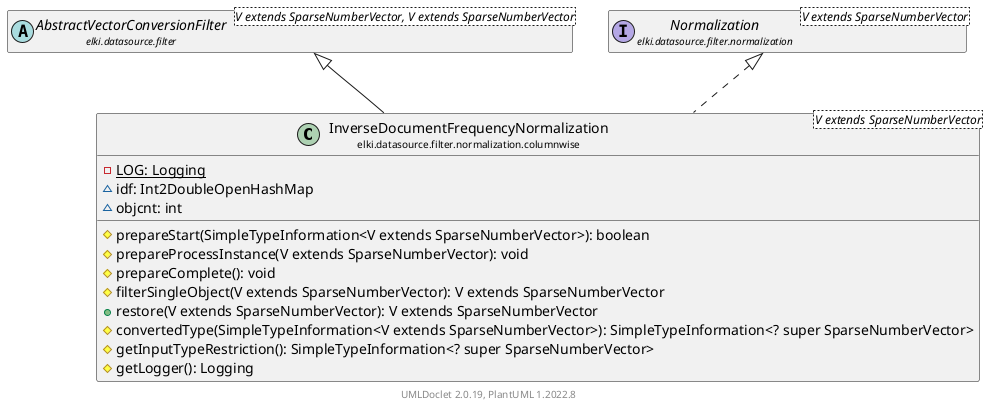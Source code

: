 @startuml
    remove .*\.(Instance|Par|Parameterizer|Factory)$
    set namespaceSeparator none
    hide empty fields
    hide empty methods

    class "<size:14>InverseDocumentFrequencyNormalization\n<size:10>elki.datasource.filter.normalization.columnwise" as elki.datasource.filter.normalization.columnwise.InverseDocumentFrequencyNormalization<V extends SparseNumberVector> [[InverseDocumentFrequencyNormalization.html]] {
        {static} -LOG: Logging
        ~idf: Int2DoubleOpenHashMap
        ~objcnt: int
        #prepareStart(SimpleTypeInformation<V extends SparseNumberVector>): boolean
        #prepareProcessInstance(V extends SparseNumberVector): void
        #prepareComplete(): void
        #filterSingleObject(V extends SparseNumberVector): V extends SparseNumberVector
        +restore(V extends SparseNumberVector): V extends SparseNumberVector
        #convertedType(SimpleTypeInformation<V extends SparseNumberVector>): SimpleTypeInformation<? super SparseNumberVector>
        #getInputTypeRestriction(): SimpleTypeInformation<? super SparseNumberVector>
        #getLogger(): Logging
    }

    abstract class "<size:14>AbstractVectorConversionFilter\n<size:10>elki.datasource.filter" as elki.datasource.filter.AbstractVectorConversionFilter<V extends SparseNumberVector, V extends SparseNumberVector> [[../../AbstractVectorConversionFilter.html]]
    interface "<size:14>Normalization\n<size:10>elki.datasource.filter.normalization" as elki.datasource.filter.normalization.Normalization<V extends SparseNumberVector> [[../Normalization.html]]

    elki.datasource.filter.AbstractVectorConversionFilter <|-- elki.datasource.filter.normalization.columnwise.InverseDocumentFrequencyNormalization
    elki.datasource.filter.normalization.Normalization <|.. elki.datasource.filter.normalization.columnwise.InverseDocumentFrequencyNormalization

    center footer UMLDoclet 2.0.19, PlantUML 1.2022.8
@enduml
